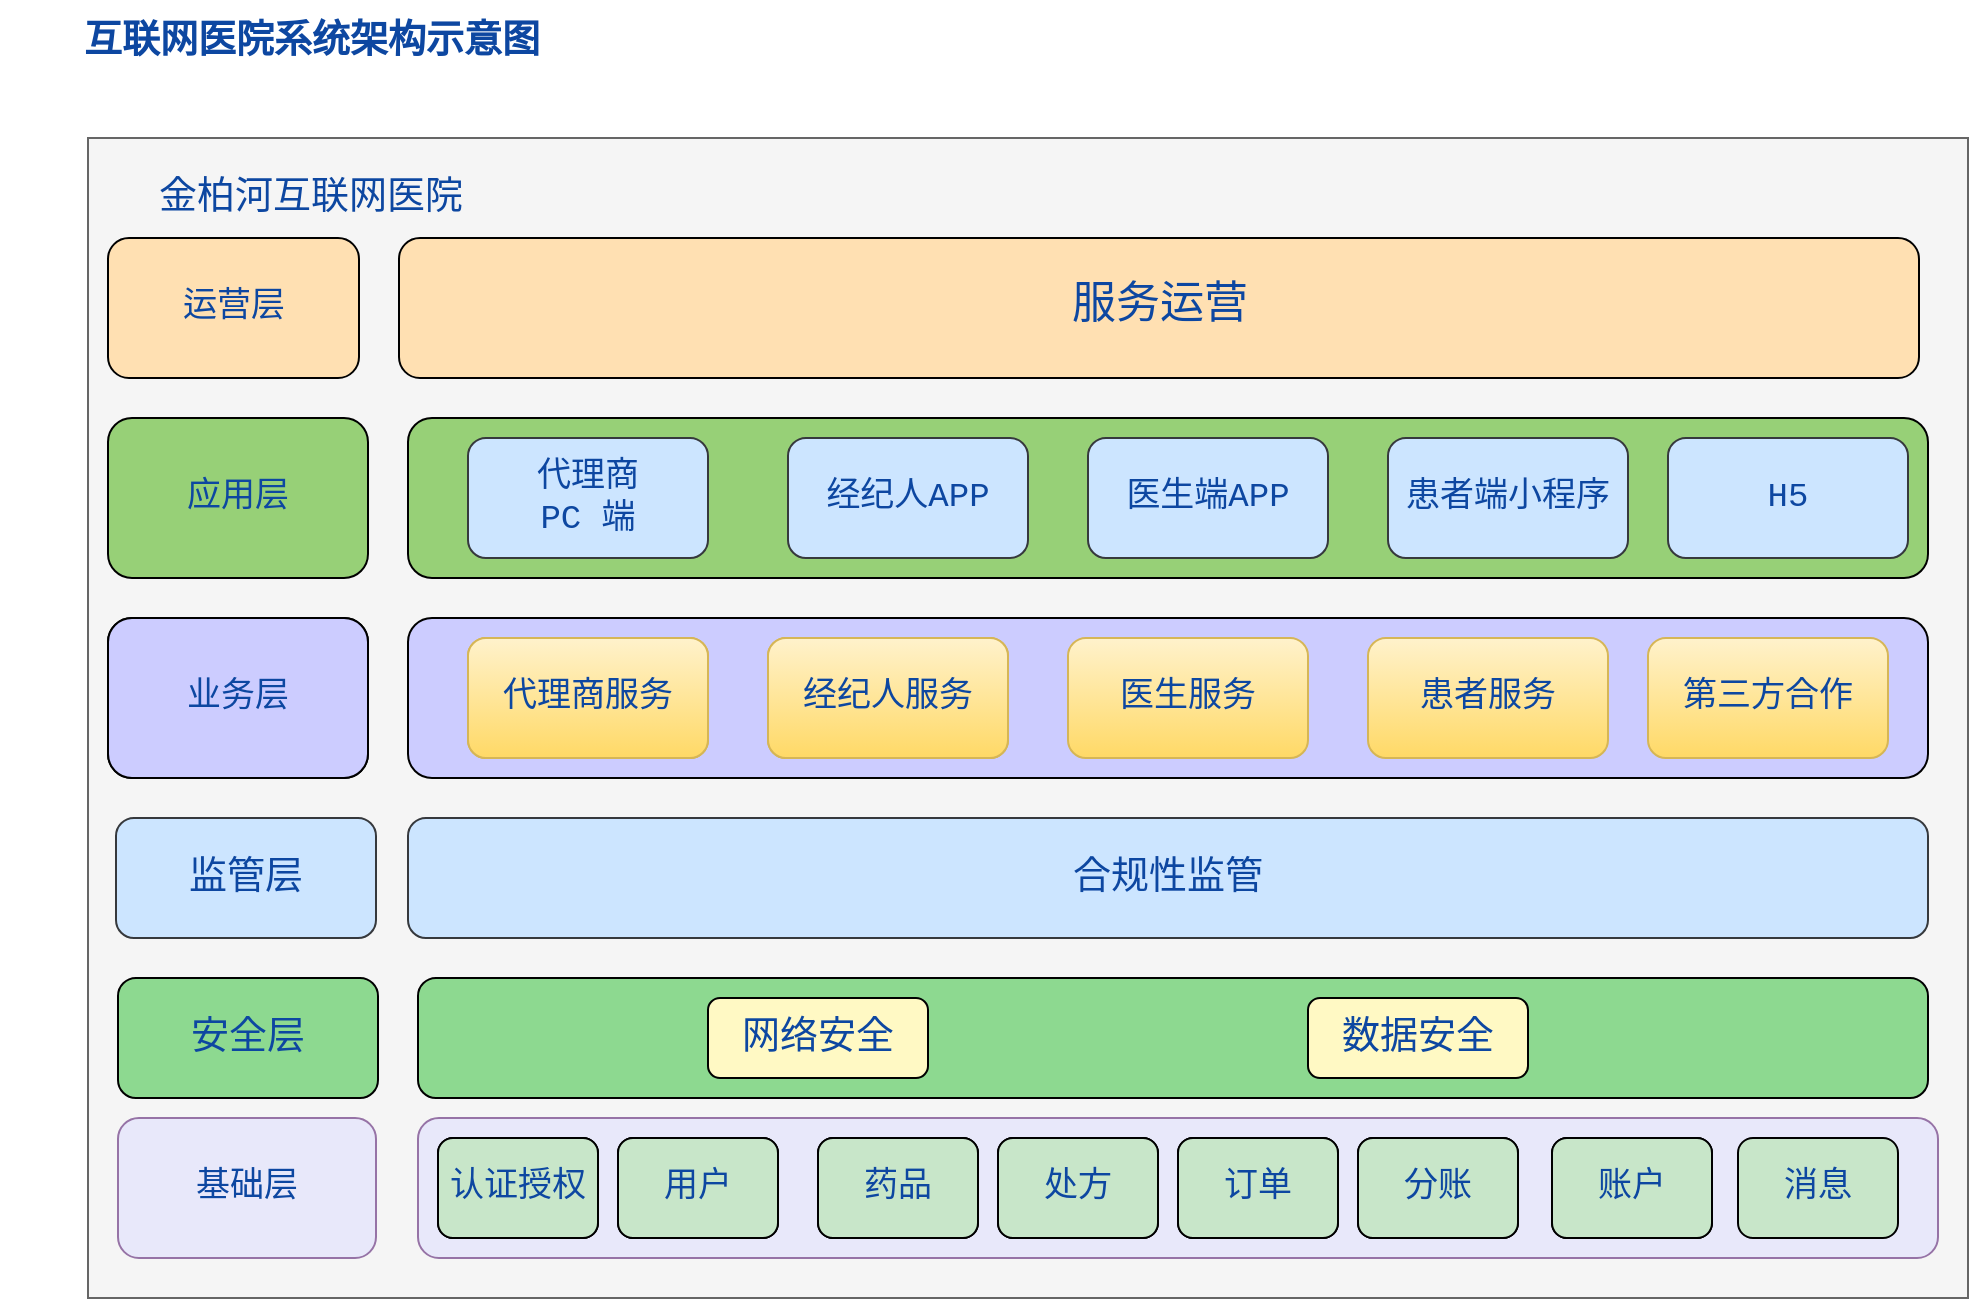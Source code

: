 <mxfile version="20.1.3" type="github">
  <diagram id="-kH73spSBtR8VED7zcd6" name="第 1 页">
    <mxGraphModel dx="1422" dy="-693" grid="1" gridSize="10" guides="1" tooltips="1" connect="1" arrows="1" fold="1" page="1" pageScale="1" pageWidth="413" pageHeight="291" math="0" shadow="0">
      <root>
        <mxCell id="0" />
        <mxCell id="1" parent="0" />
        <mxCell id="dhpCgIOlbi4Pp2pvdTcR-1" value="" style="rounded=0;whiteSpace=wrap;html=1;fillColor=#f5f5f5;fontColor=#0D47A1;strokeColor=#666666;fontStyle=0;fontFamily=Courier New;" vertex="1" parent="1">
          <mxGeometry x="130" y="1650" width="940" height="580" as="geometry" />
        </mxCell>
        <mxCell id="dhpCgIOlbi4Pp2pvdTcR-2" value="" style="rounded=1;whiteSpace=wrap;html=1;fontFamily=Courier New;fontSize=16;fillColor=#E8E8FA;strokeColor=#9673a6;fontColor=#0D47A1;fontStyle=0" vertex="1" parent="1">
          <mxGeometry x="295" y="2140" width="760" height="70" as="geometry" />
        </mxCell>
        <mxCell id="dhpCgIOlbi4Pp2pvdTcR-3" value="&lt;font style=&quot;font-size: 17px;&quot;&gt;药品&lt;/font&gt;" style="rounded=1;whiteSpace=wrap;html=1;fontFamily=Courier New;fontSize=16;gradientColor=none;fillColor=#C8E6C9;fontColor=#0D47A1;fontStyle=0" vertex="1" parent="1">
          <mxGeometry x="495" y="2150" width="80" height="50" as="geometry" />
        </mxCell>
        <mxCell id="dhpCgIOlbi4Pp2pvdTcR-4" value="&lt;font style=&quot;font-size: 17px;&quot;&gt;处方&lt;/font&gt;" style="rounded=1;whiteSpace=wrap;html=1;fontFamily=Courier New;fontSize=16;fillColor=#C8E6C9;fontColor=#0D47A1;fontStyle=0" vertex="1" parent="1">
          <mxGeometry x="585" y="2150" width="80" height="50" as="geometry" />
        </mxCell>
        <mxCell id="dhpCgIOlbi4Pp2pvdTcR-5" value="&lt;font style=&quot;font-size: 17px;&quot;&gt;订单&lt;/font&gt;" style="rounded=1;whiteSpace=wrap;html=1;fontFamily=Courier New;fontSize=16;fillColor=#C8E6C9;fontColor=#0D47A1;fontStyle=0" vertex="1" parent="1">
          <mxGeometry x="675" y="2150" width="80" height="50" as="geometry" />
        </mxCell>
        <mxCell id="dhpCgIOlbi4Pp2pvdTcR-6" value="&lt;font style=&quot;font-size: 17px;&quot;&gt;分账&lt;/font&gt;" style="rounded=1;whiteSpace=wrap;html=1;fontFamily=Courier New;fontSize=16;fillColor=#C8E6C9;fontColor=#0D47A1;fontStyle=0" vertex="1" parent="1">
          <mxGeometry x="765" y="2150" width="80" height="50" as="geometry" />
        </mxCell>
        <mxCell id="dhpCgIOlbi4Pp2pvdTcR-7" value="&lt;font style=&quot;font-size: 17px;&quot;&gt;账户&lt;/font&gt;" style="rounded=1;whiteSpace=wrap;html=1;fontFamily=Courier New;fontSize=16;fillColor=#C8E6C9;fontColor=#0D47A1;fontStyle=0" vertex="1" parent="1">
          <mxGeometry x="862" y="2150" width="80" height="50" as="geometry" />
        </mxCell>
        <mxCell id="dhpCgIOlbi4Pp2pvdTcR-8" value="&lt;font style=&quot;font-size: 17px;&quot;&gt;消息&lt;/font&gt;" style="rounded=1;whiteSpace=wrap;html=1;fontFamily=Courier New;fontSize=16;fillColor=#C8E6C9;fontColor=#0D47A1;fontStyle=0" vertex="1" parent="1">
          <mxGeometry x="955" y="2150" width="80" height="50" as="geometry" />
        </mxCell>
        <mxCell id="dhpCgIOlbi4Pp2pvdTcR-9" value="&lt;font style=&quot;font-size: 17px;&quot;&gt;业务层&lt;/font&gt;" style="rounded=1;whiteSpace=wrap;html=1;fontFamily=Courier New;fontSize=16;fillColor=#CCCCFF;gradientColor=none;fontColor=#0D47A1;fontStyle=0" vertex="1" parent="1">
          <mxGeometry x="140" y="1890" width="130" height="80" as="geometry" />
        </mxCell>
        <mxCell id="dhpCgIOlbi4Pp2pvdTcR-10" value="" style="rounded=1;whiteSpace=wrap;html=1;fontFamily=Courier New;fontSize=16;fillColor=#CCCCFF;gradientColor=none;fontColor=#0D47A1;fontStyle=0" vertex="1" parent="1">
          <mxGeometry x="290" y="1890" width="760" height="80" as="geometry" />
        </mxCell>
        <mxCell id="dhpCgIOlbi4Pp2pvdTcR-11" value="&lt;font style=&quot;font-size: 17px;&quot;&gt;医生服务&lt;/font&gt;" style="rounded=1;whiteSpace=wrap;html=1;fontFamily=Courier New;fontSize=16;fillColor=#fff2cc;strokeColor=#d6b656;gradientColor=#ffd966;fontColor=#0D47A1;fontStyle=0" vertex="1" parent="1">
          <mxGeometry x="620" y="1900" width="120" height="60" as="geometry" />
        </mxCell>
        <mxCell id="dhpCgIOlbi4Pp2pvdTcR-12" value="&lt;font style=&quot;font-size: 17px;&quot;&gt;代理商服务&lt;/font&gt;" style="rounded=1;whiteSpace=wrap;html=1;fontFamily=Courier New;fontSize=16;fillColor=#fff2cc;strokeColor=#d6b656;gradientColor=#ffd966;fontColor=#0D47A1;fontStyle=0" vertex="1" parent="1">
          <mxGeometry x="320" y="1900" width="120" height="60" as="geometry" />
        </mxCell>
        <mxCell id="dhpCgIOlbi4Pp2pvdTcR-13" value="&lt;font style=&quot;font-size: 17px;&quot;&gt;经纪人服务&lt;/font&gt;" style="rounded=1;whiteSpace=wrap;html=1;fontFamily=Courier New;fontSize=16;fillColor=#fff2cc;strokeColor=#d6b656;gradientColor=#ffd966;fontColor=#0D47A1;fontStyle=0" vertex="1" parent="1">
          <mxGeometry x="470" y="1900" width="120" height="60" as="geometry" />
        </mxCell>
        <mxCell id="dhpCgIOlbi4Pp2pvdTcR-14" value="&lt;font style=&quot;font-size: 17px;&quot;&gt;患者服务&lt;/font&gt;" style="rounded=1;whiteSpace=wrap;html=1;fontFamily=Courier New;fontSize=16;fillColor=#fff2cc;strokeColor=#d6b656;gradientColor=#ffd966;fontColor=#0D47A1;fontStyle=0" vertex="1" parent="1">
          <mxGeometry x="770" y="1900" width="120" height="60" as="geometry" />
        </mxCell>
        <mxCell id="dhpCgIOlbi4Pp2pvdTcR-15" value="&lt;font style=&quot;font-size: 17px;&quot;&gt;应用层&lt;/font&gt;" style="rounded=1;whiteSpace=wrap;html=1;fontFamily=Courier New;fontSize=16;fillColor=#97D077;gradientColor=none;fontColor=#0D47A1;fontStyle=0" vertex="1" parent="1">
          <mxGeometry x="140" y="1790" width="130" height="80" as="geometry" />
        </mxCell>
        <mxCell id="dhpCgIOlbi4Pp2pvdTcR-16" value="" style="rounded=1;whiteSpace=wrap;html=1;fontFamily=Courier New;fontSize=16;fillColor=#97D077;gradientColor=none;fontColor=#0D47A1;fontStyle=0" vertex="1" parent="1">
          <mxGeometry x="290" y="1790" width="760" height="80" as="geometry" />
        </mxCell>
        <mxCell id="dhpCgIOlbi4Pp2pvdTcR-17" value="&lt;font style=&quot;font-size: 17px;&quot;&gt;代理商 &lt;br&gt;PC 端&lt;/font&gt;" style="rounded=1;whiteSpace=wrap;html=1;fontFamily=Courier New;fontSize=16;fillColor=#cce5ff;strokeColor=#36393d;fontColor=#0D47A1;fontStyle=0" vertex="1" parent="1">
          <mxGeometry x="320" y="1800" width="120" height="60" as="geometry" />
        </mxCell>
        <mxCell id="dhpCgIOlbi4Pp2pvdTcR-18" value="&lt;font style=&quot;font-size: 17px;&quot;&gt;经纪人APP&lt;/font&gt;" style="rounded=1;whiteSpace=wrap;html=1;fontFamily=Courier New;fontSize=16;fillColor=#cce5ff;strokeColor=#36393d;fontColor=#0D47A1;fontStyle=0" vertex="1" parent="1">
          <mxGeometry x="480" y="1800" width="120" height="60" as="geometry" />
        </mxCell>
        <mxCell id="dhpCgIOlbi4Pp2pvdTcR-19" value="&lt;font style=&quot;font-size: 17px;&quot;&gt;医生端APP&lt;/font&gt;" style="rounded=1;whiteSpace=wrap;html=1;fontFamily=Courier New;fontSize=16;fillColor=#cce5ff;strokeColor=#36393d;fontColor=#0D47A1;fontStyle=0" vertex="1" parent="1">
          <mxGeometry x="630" y="1800" width="120" height="60" as="geometry" />
        </mxCell>
        <mxCell id="dhpCgIOlbi4Pp2pvdTcR-20" value="&lt;font style=&quot;font-size: 17px;&quot;&gt;患者端小程序&lt;/font&gt;" style="rounded=1;whiteSpace=wrap;html=1;fontFamily=Courier New;fontSize=16;fillColor=#cce5ff;strokeColor=#36393d;fontColor=#0D47A1;fontStyle=0" vertex="1" parent="1">
          <mxGeometry x="780" y="1800" width="120" height="60" as="geometry" />
        </mxCell>
        <mxCell id="dhpCgIOlbi4Pp2pvdTcR-21" value="&lt;font style=&quot;font-size: 17px;&quot;&gt;运营层&lt;/font&gt;" style="rounded=1;whiteSpace=wrap;html=1;fontFamily=Courier New;fontSize=16;fillColor=#FFE0B2;gradientColor=none;fontColor=#0D47A1;fontStyle=0" vertex="1" parent="1">
          <mxGeometry x="140" y="1700" width="125.5" height="70" as="geometry" />
        </mxCell>
        <mxCell id="dhpCgIOlbi4Pp2pvdTcR-22" value="&lt;font style=&quot;font-size: 22px;&quot;&gt;服务运营&lt;/font&gt;" style="rounded=1;whiteSpace=wrap;html=1;fontFamily=Courier New;fontSize=16;fillColor=#FFE0B2;gradientColor=none;labelBorderColor=none;fontColor=#0D47A1;fontStyle=0" vertex="1" parent="1">
          <mxGeometry x="285.5" y="1700" width="760" height="70" as="geometry" />
        </mxCell>
        <mxCell id="dhpCgIOlbi4Pp2pvdTcR-23" value="&lt;font style=&quot;font-size: 19px;&quot;&gt;金柏河互联网医院&lt;/font&gt;" style="text;html=1;strokeColor=none;fillColor=none;align=center;verticalAlign=middle;whiteSpace=wrap;rounded=0;labelBorderColor=none;fontFamily=Courier New;fontSize=19;fontColor=#0D47A1;fontStyle=0" vertex="1" parent="1">
          <mxGeometry x="163" y="1670" width="157" height="20" as="geometry" />
        </mxCell>
        <mxCell id="dhpCgIOlbi4Pp2pvdTcR-24" value="&lt;font style=&quot;font-size: 17px;&quot;&gt;第三方合作&lt;/font&gt;" style="rounded=1;whiteSpace=wrap;html=1;fontFamily=Courier New;fontSize=16;fillColor=#fff2cc;strokeColor=#d6b656;gradientColor=#ffd966;fontColor=#0D47A1;fontStyle=0" vertex="1" parent="1">
          <mxGeometry x="910" y="1900" width="120" height="60" as="geometry" />
        </mxCell>
        <mxCell id="dhpCgIOlbi4Pp2pvdTcR-25" value="&lt;font style=&quot;font-size: 17px;&quot;&gt;H5&lt;/font&gt;" style="rounded=1;whiteSpace=wrap;html=1;fontFamily=Courier New;fontSize=16;fillColor=#cce5ff;strokeColor=#36393d;fontColor=#0D47A1;fontStyle=0" vertex="1" parent="1">
          <mxGeometry x="920" y="1800" width="120" height="60" as="geometry" />
        </mxCell>
        <mxCell id="dhpCgIOlbi4Pp2pvdTcR-26" value="&lt;font style=&quot;font-size: 17px;&quot;&gt;基础层&lt;/font&gt;" style="rounded=1;whiteSpace=wrap;html=1;fontFamily=Courier New;fontSize=16;fillColor=#E8E8FA;strokeColor=#9673a6;fontColor=#0D47A1;fontStyle=0" vertex="1" parent="1">
          <mxGeometry x="145" y="2140" width="129" height="70" as="geometry" />
        </mxCell>
        <mxCell id="dhpCgIOlbi4Pp2pvdTcR-27" value="&lt;font style=&quot;font-size: 17px;&quot;&gt;认证授权&lt;/font&gt;" style="rounded=1;whiteSpace=wrap;html=1;fontFamily=Courier New;fontSize=16;fillColor=#C8E6C9;fontColor=#0D47A1;fontStyle=0" vertex="1" parent="1">
          <mxGeometry x="305" y="2150" width="80" height="50" as="geometry" />
        </mxCell>
        <mxCell id="dhpCgIOlbi4Pp2pvdTcR-28" value="&lt;font style=&quot;font-size: 17px;&quot;&gt;用户&lt;/font&gt;" style="rounded=1;whiteSpace=wrap;html=1;fontFamily=Courier New;fontSize=16;fillColor=#C8E6C9;fontColor=#0D47A1;fontStyle=0" vertex="1" parent="1">
          <mxGeometry x="395" y="2150" width="80" height="50" as="geometry" />
        </mxCell>
        <mxCell id="dhpCgIOlbi4Pp2pvdTcR-29" value="安全层" style="rounded=1;whiteSpace=wrap;html=1;labelBorderColor=none;fontFamily=Courier New;fontSize=19;fontColor=#0D47A1;fillColor=#8DD990;gradientColor=none;" vertex="1" parent="1">
          <mxGeometry x="145" y="2070" width="130" height="60" as="geometry" />
        </mxCell>
        <mxCell id="dhpCgIOlbi4Pp2pvdTcR-30" value="" style="rounded=1;whiteSpace=wrap;html=1;labelBorderColor=none;fontFamily=Courier New;fontSize=19;fontColor=#0D47A1;fillColor=#8DD990;gradientColor=none;" vertex="1" parent="1">
          <mxGeometry x="295" y="2070" width="755" height="60" as="geometry" />
        </mxCell>
        <mxCell id="dhpCgIOlbi4Pp2pvdTcR-31" value="网络安全" style="rounded=1;whiteSpace=wrap;html=1;labelBorderColor=none;fontFamily=Courier New;fontSize=19;fontColor=#0D47A1;fillColor=#FFF9C4;gradientColor=none;" vertex="1" parent="1">
          <mxGeometry x="440" y="2080" width="110" height="40" as="geometry" />
        </mxCell>
        <mxCell id="dhpCgIOlbi4Pp2pvdTcR-32" value="数据安全" style="rounded=1;whiteSpace=wrap;html=1;labelBorderColor=none;fontFamily=Courier New;fontSize=19;fontColor=#0D47A1;fillColor=#FFF9C4;gradientColor=none;" vertex="1" parent="1">
          <mxGeometry x="740" y="2080" width="110" height="40" as="geometry" />
        </mxCell>
        <mxCell id="dhpCgIOlbi4Pp2pvdTcR-33" value="&lt;font style=&quot;font-size: 17px;&quot;&gt;业务层&lt;/font&gt;" style="rounded=1;whiteSpace=wrap;html=1;fontFamily=Courier New;fontSize=16;fillColor=#CCCCFF;gradientColor=none;fontColor=#0D47A1;fontStyle=0" vertex="1" parent="1">
          <mxGeometry x="140" y="1890" width="130" height="80" as="geometry" />
        </mxCell>
        <mxCell id="dhpCgIOlbi4Pp2pvdTcR-34" value="&lt;font style=&quot;font-size: 17px;&quot;&gt;代理商服务&lt;/font&gt;" style="rounded=1;whiteSpace=wrap;html=1;fontFamily=Courier New;fontSize=16;fillColor=#fff2cc;strokeColor=#d6b656;gradientColor=#ffd966;fontColor=#0D47A1;fontStyle=0" vertex="1" parent="1">
          <mxGeometry x="320" y="1900" width="120" height="60" as="geometry" />
        </mxCell>
        <mxCell id="dhpCgIOlbi4Pp2pvdTcR-35" value="&lt;font style=&quot;font-size: 17px;&quot;&gt;经纪人服务&lt;/font&gt;" style="rounded=1;whiteSpace=wrap;html=1;fontFamily=Courier New;fontSize=16;fillColor=#fff2cc;strokeColor=#d6b656;gradientColor=#ffd966;fontColor=#0D47A1;fontStyle=0" vertex="1" parent="1">
          <mxGeometry x="470" y="1900" width="120" height="60" as="geometry" />
        </mxCell>
        <mxCell id="dhpCgIOlbi4Pp2pvdTcR-36" value="&lt;font color=&quot;#0d47a1&quot;&gt;监管层&lt;/font&gt;" style="rounded=1;whiteSpace=wrap;html=1;labelBorderColor=none;fontFamily=Courier New;fontSize=19;fillColor=#cce5ff;strokeColor=#36393d;" vertex="1" parent="1">
          <mxGeometry x="144" y="1990" width="130" height="60" as="geometry" />
        </mxCell>
        <mxCell id="dhpCgIOlbi4Pp2pvdTcR-37" value="&lt;font color=&quot;#0d47a1&quot;&gt;合规性监管&lt;/font&gt;" style="rounded=1;whiteSpace=wrap;html=1;labelBorderColor=none;fontFamily=Courier New;fontSize=19;fillColor=#cce5ff;strokeColor=#36393d;" vertex="1" parent="1">
          <mxGeometry x="290" y="1990" width="760" height="60" as="geometry" />
        </mxCell>
        <mxCell id="dhpCgIOlbi4Pp2pvdTcR-38" value="&lt;font style=&quot;font-size: 17px;&quot;&gt;认证授权&lt;/font&gt;" style="rounded=1;whiteSpace=wrap;html=1;fontFamily=Courier New;fontSize=16;fillColor=#C8E6C9;fontColor=#0D47A1;fontStyle=0" vertex="1" parent="1">
          <mxGeometry x="305" y="2150" width="80" height="50" as="geometry" />
        </mxCell>
        <mxCell id="dhpCgIOlbi4Pp2pvdTcR-39" value="&lt;font style=&quot;font-size: 17px;&quot;&gt;用户&lt;/font&gt;" style="rounded=1;whiteSpace=wrap;html=1;fontFamily=Courier New;fontSize=16;fillColor=#C8E6C9;fontColor=#0D47A1;fontStyle=0" vertex="1" parent="1">
          <mxGeometry x="395" y="2150" width="80" height="50" as="geometry" />
        </mxCell>
        <mxCell id="dhpCgIOlbi4Pp2pvdTcR-40" value="&lt;font style=&quot;font-size: 17px;&quot;&gt;药品&lt;/font&gt;" style="rounded=1;whiteSpace=wrap;html=1;fontFamily=Courier New;fontSize=16;gradientColor=none;fillColor=#C8E6C9;fontColor=#0D47A1;fontStyle=0" vertex="1" parent="1">
          <mxGeometry x="495" y="2150" width="80" height="50" as="geometry" />
        </mxCell>
        <mxCell id="dhpCgIOlbi4Pp2pvdTcR-41" value="&lt;font style=&quot;font-size: 17px;&quot;&gt;处方&lt;/font&gt;" style="rounded=1;whiteSpace=wrap;html=1;fontFamily=Courier New;fontSize=16;fillColor=#C8E6C9;fontColor=#0D47A1;fontStyle=0" vertex="1" parent="1">
          <mxGeometry x="585" y="2150" width="80" height="50" as="geometry" />
        </mxCell>
        <mxCell id="dhpCgIOlbi4Pp2pvdTcR-42" value="&lt;font style=&quot;font-size: 17px;&quot;&gt;订单&lt;/font&gt;" style="rounded=1;whiteSpace=wrap;html=1;fontFamily=Courier New;fontSize=16;fillColor=#C8E6C9;fontColor=#0D47A1;fontStyle=0" vertex="1" parent="1">
          <mxGeometry x="675" y="2150" width="80" height="50" as="geometry" />
        </mxCell>
        <mxCell id="dhpCgIOlbi4Pp2pvdTcR-43" value="&lt;font style=&quot;font-size: 17px;&quot;&gt;分账&lt;/font&gt;" style="rounded=1;whiteSpace=wrap;html=1;fontFamily=Courier New;fontSize=16;fillColor=#C8E6C9;fontColor=#0D47A1;fontStyle=0" vertex="1" parent="1">
          <mxGeometry x="765" y="2150" width="80" height="50" as="geometry" />
        </mxCell>
        <mxCell id="dhpCgIOlbi4Pp2pvdTcR-44" value="&lt;font style=&quot;font-size: 17px;&quot;&gt;账户&lt;/font&gt;" style="rounded=1;whiteSpace=wrap;html=1;fontFamily=Courier New;fontSize=16;fillColor=#C8E6C9;fontColor=#0D47A1;fontStyle=0" vertex="1" parent="1">
          <mxGeometry x="862" y="2150" width="80" height="50" as="geometry" />
        </mxCell>
        <mxCell id="dhpCgIOlbi4Pp2pvdTcR-45" value="&lt;font color=&quot;#0d47a1&quot; style=&quot;font-size: 19px;&quot;&gt;&lt;b&gt;互联网医院系统架构示意图&lt;/b&gt;&lt;/font&gt;" style="text;html=1;strokeColor=none;fillColor=none;align=center;verticalAlign=middle;whiteSpace=wrap;rounded=0;" vertex="1" parent="1">
          <mxGeometry x="86.5" y="1581" width="310" height="39" as="geometry" />
        </mxCell>
      </root>
    </mxGraphModel>
  </diagram>
</mxfile>
